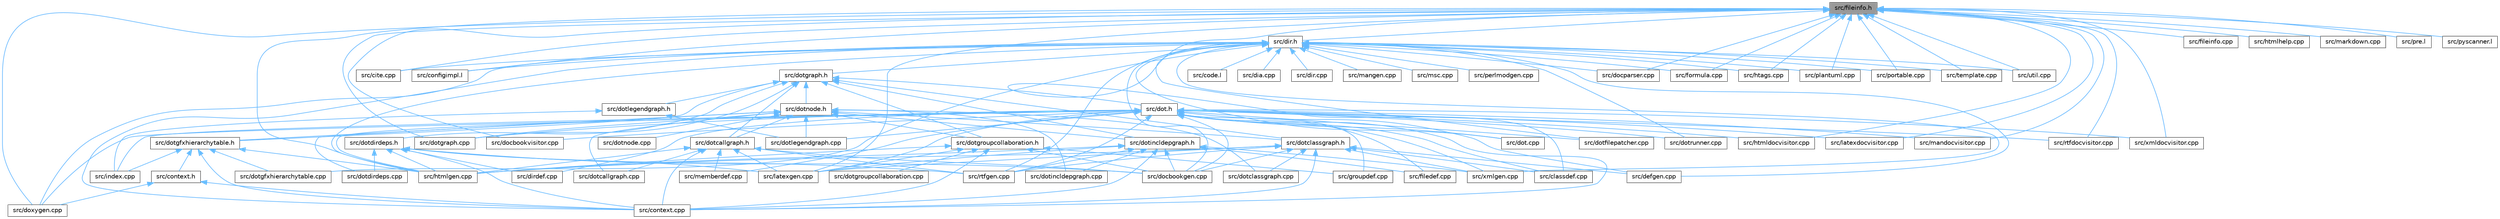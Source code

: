 digraph "src/fileinfo.h"
{
 // INTERACTIVE_SVG=YES
 // LATEX_PDF_SIZE
  bgcolor="transparent";
  edge [fontname=Helvetica,fontsize=10,labelfontname=Helvetica,labelfontsize=10];
  node [fontname=Helvetica,fontsize=10,shape=box,height=0.2,width=0.4];
  Node1 [label="src/fileinfo.h",height=0.2,width=0.4,color="gray40", fillcolor="grey60", style="filled", fontcolor="black",tooltip=" "];
  Node1 -> Node2 [dir="back",color="steelblue1",style="solid"];
  Node2 [label="src/cite.cpp",height=0.2,width=0.4,color="grey40", fillcolor="white", style="filled",URL="$d5/d0b/cite_8cpp.html",tooltip=" "];
  Node1 -> Node3 [dir="back",color="steelblue1",style="solid"];
  Node3 [label="src/classdef.cpp",height=0.2,width=0.4,color="grey40", fillcolor="white", style="filled",URL="$de/d89/classdef_8cpp.html",tooltip=" "];
  Node1 -> Node4 [dir="back",color="steelblue1",style="solid"];
  Node4 [label="src/configimpl.l",height=0.2,width=0.4,color="grey40", fillcolor="white", style="filled",URL="$d9/de3/configimpl_8l.html",tooltip=" "];
  Node1 -> Node5 [dir="back",color="steelblue1",style="solid"];
  Node5 [label="src/dir.h",height=0.2,width=0.4,color="grey40", fillcolor="white", style="filled",URL="$df/d9c/dir_8h.html",tooltip=" "];
  Node5 -> Node2 [dir="back",color="steelblue1",style="solid"];
  Node5 -> Node6 [dir="back",color="steelblue1",style="solid"];
  Node6 [label="src/code.l",height=0.2,width=0.4,color="grey40", fillcolor="white", style="filled",URL="$da/d1f/code_8l.html",tooltip=" "];
  Node5 -> Node4 [dir="back",color="steelblue1",style="solid"];
  Node5 -> Node7 [dir="back",color="steelblue1",style="solid"];
  Node7 [label="src/context.cpp",height=0.2,width=0.4,color="grey40", fillcolor="white", style="filled",URL="$db/d12/context_8cpp.html",tooltip=" "];
  Node5 -> Node8 [dir="back",color="steelblue1",style="solid"];
  Node8 [label="src/defgen.cpp",height=0.2,width=0.4,color="grey40", fillcolor="white", style="filled",URL="$d3/d17/defgen_8cpp.html",tooltip=" "];
  Node5 -> Node9 [dir="back",color="steelblue1",style="solid"];
  Node9 [label="src/dia.cpp",height=0.2,width=0.4,color="grey40", fillcolor="white", style="filled",URL="$d1/df5/dia_8cpp.html",tooltip=" "];
  Node5 -> Node10 [dir="back",color="steelblue1",style="solid"];
  Node10 [label="src/dir.cpp",height=0.2,width=0.4,color="grey40", fillcolor="white", style="filled",URL="$d3/d48/dir_8cpp.html",tooltip=" "];
  Node5 -> Node11 [dir="back",color="steelblue1",style="solid"];
  Node11 [label="src/docbookgen.cpp",height=0.2,width=0.4,color="grey40", fillcolor="white", style="filled",URL="$d8/d29/docbookgen_8cpp.html",tooltip=" "];
  Node5 -> Node12 [dir="back",color="steelblue1",style="solid"];
  Node12 [label="src/docparser.cpp",height=0.2,width=0.4,color="grey40", fillcolor="white", style="filled",URL="$da/d17/docparser_8cpp.html",tooltip=" "];
  Node5 -> Node13 [dir="back",color="steelblue1",style="solid"];
  Node13 [label="src/dot.cpp",height=0.2,width=0.4,color="grey40", fillcolor="white", style="filled",URL="$de/daa/dot_8cpp.html",tooltip=" "];
  Node5 -> Node14 [dir="back",color="steelblue1",style="solid"];
  Node14 [label="src/dotfilepatcher.cpp",height=0.2,width=0.4,color="grey40", fillcolor="white", style="filled",URL="$d9/d92/dotfilepatcher_8cpp.html",tooltip=" "];
  Node5 -> Node15 [dir="back",color="steelblue1",style="solid"];
  Node15 [label="src/dotgfxhierarchytable.cpp",height=0.2,width=0.4,color="grey40", fillcolor="white", style="filled",URL="$d4/d09/dotgfxhierarchytable_8cpp.html",tooltip=" "];
  Node5 -> Node16 [dir="back",color="steelblue1",style="solid"];
  Node16 [label="src/dotgraph.h",height=0.2,width=0.4,color="grey40", fillcolor="white", style="filled",URL="$d0/daa/dotgraph_8h.html",tooltip=" "];
  Node16 -> Node17 [dir="back",color="steelblue1",style="solid"];
  Node17 [label="src/dot.h",height=0.2,width=0.4,color="grey40", fillcolor="white", style="filled",URL="$d6/d4a/dot_8h.html",tooltip=" "];
  Node17 -> Node3 [dir="back",color="steelblue1",style="solid"];
  Node17 -> Node7 [dir="back",color="steelblue1",style="solid"];
  Node17 -> Node8 [dir="back",color="steelblue1",style="solid"];
  Node17 -> Node18 [dir="back",color="steelblue1",style="solid"];
  Node18 [label="src/dirdef.cpp",height=0.2,width=0.4,color="grey40", fillcolor="white", style="filled",URL="$d8/d52/dirdef_8cpp.html",tooltip=" "];
  Node17 -> Node11 [dir="back",color="steelblue1",style="solid"];
  Node17 -> Node19 [dir="back",color="steelblue1",style="solid"];
  Node19 [label="src/docbookvisitor.cpp",height=0.2,width=0.4,color="grey40", fillcolor="white", style="filled",URL="$dc/d05/docbookvisitor_8cpp.html",tooltip=" "];
  Node17 -> Node13 [dir="back",color="steelblue1",style="solid"];
  Node17 -> Node14 [dir="back",color="steelblue1",style="solid"];
  Node17 -> Node20 [dir="back",color="steelblue1",style="solid"];
  Node20 [label="src/dotgraph.cpp",height=0.2,width=0.4,color="grey40", fillcolor="white", style="filled",URL="$de/d45/dotgraph_8cpp.html",tooltip=" "];
  Node17 -> Node21 [dir="back",color="steelblue1",style="solid"];
  Node21 [label="src/dotlegendgraph.cpp",height=0.2,width=0.4,color="grey40", fillcolor="white", style="filled",URL="$d4/d33/dotlegendgraph_8cpp.html",tooltip=" "];
  Node17 -> Node22 [dir="back",color="steelblue1",style="solid"];
  Node22 [label="src/dotrunner.cpp",height=0.2,width=0.4,color="grey40", fillcolor="white", style="filled",URL="$d1/dfe/dotrunner_8cpp.html",tooltip=" "];
  Node17 -> Node23 [dir="back",color="steelblue1",style="solid"];
  Node23 [label="src/doxygen.cpp",height=0.2,width=0.4,color="grey40", fillcolor="white", style="filled",URL="$dc/d98/doxygen_8cpp.html",tooltip=" "];
  Node17 -> Node24 [dir="back",color="steelblue1",style="solid"];
  Node24 [label="src/filedef.cpp",height=0.2,width=0.4,color="grey40", fillcolor="white", style="filled",URL="$d6/ddc/filedef_8cpp.html",tooltip=" "];
  Node17 -> Node25 [dir="back",color="steelblue1",style="solid"];
  Node25 [label="src/groupdef.cpp",height=0.2,width=0.4,color="grey40", fillcolor="white", style="filled",URL="$d6/d42/groupdef_8cpp.html",tooltip=" "];
  Node17 -> Node26 [dir="back",color="steelblue1",style="solid"];
  Node26 [label="src/htmldocvisitor.cpp",height=0.2,width=0.4,color="grey40", fillcolor="white", style="filled",URL="$da/db0/htmldocvisitor_8cpp.html",tooltip=" "];
  Node17 -> Node27 [dir="back",color="steelblue1",style="solid"];
  Node27 [label="src/htmlgen.cpp",height=0.2,width=0.4,color="grey40", fillcolor="white", style="filled",URL="$d8/d6e/htmlgen_8cpp.html",tooltip=" "];
  Node17 -> Node28 [dir="back",color="steelblue1",style="solid"];
  Node28 [label="src/index.cpp",height=0.2,width=0.4,color="grey40", fillcolor="white", style="filled",URL="$db/d14/index_8cpp.html",tooltip="This file contains functions for the various index pages."];
  Node17 -> Node29 [dir="back",color="steelblue1",style="solid"];
  Node29 [label="src/latexdocvisitor.cpp",height=0.2,width=0.4,color="grey40", fillcolor="white", style="filled",URL="$d1/d4e/latexdocvisitor_8cpp.html",tooltip=" "];
  Node17 -> Node30 [dir="back",color="steelblue1",style="solid"];
  Node30 [label="src/latexgen.cpp",height=0.2,width=0.4,color="grey40", fillcolor="white", style="filled",URL="$d4/d42/latexgen_8cpp.html",tooltip=" "];
  Node17 -> Node31 [dir="back",color="steelblue1",style="solid"];
  Node31 [label="src/mandocvisitor.cpp",height=0.2,width=0.4,color="grey40", fillcolor="white", style="filled",URL="$d8/dde/mandocvisitor_8cpp.html",tooltip=" "];
  Node17 -> Node32 [dir="back",color="steelblue1",style="solid"];
  Node32 [label="src/memberdef.cpp",height=0.2,width=0.4,color="grey40", fillcolor="white", style="filled",URL="$d0/d72/memberdef_8cpp.html",tooltip=" "];
  Node17 -> Node33 [dir="back",color="steelblue1",style="solid"];
  Node33 [label="src/rtfdocvisitor.cpp",height=0.2,width=0.4,color="grey40", fillcolor="white", style="filled",URL="$de/d9a/rtfdocvisitor_8cpp.html",tooltip=" "];
  Node17 -> Node34 [dir="back",color="steelblue1",style="solid"];
  Node34 [label="src/rtfgen.cpp",height=0.2,width=0.4,color="grey40", fillcolor="white", style="filled",URL="$d0/d9c/rtfgen_8cpp.html",tooltip=" "];
  Node17 -> Node35 [dir="back",color="steelblue1",style="solid"];
  Node35 [label="src/xmldocvisitor.cpp",height=0.2,width=0.4,color="grey40", fillcolor="white", style="filled",URL="$dd/db6/xmldocvisitor_8cpp.html",tooltip=" "];
  Node17 -> Node36 [dir="back",color="steelblue1",style="solid"];
  Node36 [label="src/xmlgen.cpp",height=0.2,width=0.4,color="grey40", fillcolor="white", style="filled",URL="$d0/dc3/xmlgen_8cpp.html",tooltip=" "];
  Node16 -> Node37 [dir="back",color="steelblue1",style="solid"];
  Node37 [label="src/dotcallgraph.h",height=0.2,width=0.4,color="grey40", fillcolor="white", style="filled",URL="$dc/dcf/dotcallgraph_8h.html",tooltip=" "];
  Node37 -> Node7 [dir="back",color="steelblue1",style="solid"];
  Node37 -> Node11 [dir="back",color="steelblue1",style="solid"];
  Node37 -> Node38 [dir="back",color="steelblue1",style="solid"];
  Node38 [label="src/dotcallgraph.cpp",height=0.2,width=0.4,color="grey40", fillcolor="white", style="filled",URL="$d4/dd5/dotcallgraph_8cpp.html",tooltip=" "];
  Node37 -> Node27 [dir="back",color="steelblue1",style="solid"];
  Node37 -> Node30 [dir="back",color="steelblue1",style="solid"];
  Node37 -> Node32 [dir="back",color="steelblue1",style="solid"];
  Node37 -> Node34 [dir="back",color="steelblue1",style="solid"];
  Node16 -> Node39 [dir="back",color="steelblue1",style="solid"];
  Node39 [label="src/dotclassgraph.h",height=0.2,width=0.4,color="grey40", fillcolor="white", style="filled",URL="$d5/d04/dotclassgraph_8h.html",tooltip=" "];
  Node39 -> Node3 [dir="back",color="steelblue1",style="solid"];
  Node39 -> Node7 [dir="back",color="steelblue1",style="solid"];
  Node39 -> Node8 [dir="back",color="steelblue1",style="solid"];
  Node39 -> Node11 [dir="back",color="steelblue1",style="solid"];
  Node39 -> Node40 [dir="back",color="steelblue1",style="solid"];
  Node40 [label="src/dotclassgraph.cpp",height=0.2,width=0.4,color="grey40", fillcolor="white", style="filled",URL="$d4/dcd/dotclassgraph_8cpp.html",tooltip=" "];
  Node39 -> Node27 [dir="back",color="steelblue1",style="solid"];
  Node39 -> Node30 [dir="back",color="steelblue1",style="solid"];
  Node39 -> Node34 [dir="back",color="steelblue1",style="solid"];
  Node39 -> Node36 [dir="back",color="steelblue1",style="solid"];
  Node16 -> Node41 [dir="back",color="steelblue1",style="solid"];
  Node41 [label="src/dotdirdeps.h",height=0.2,width=0.4,color="grey40", fillcolor="white", style="filled",URL="$d3/dcf/dotdirdeps_8h.html",tooltip=" "];
  Node41 -> Node7 [dir="back",color="steelblue1",style="solid"];
  Node41 -> Node18 [dir="back",color="steelblue1",style="solid"];
  Node41 -> Node11 [dir="back",color="steelblue1",style="solid"];
  Node41 -> Node42 [dir="back",color="steelblue1",style="solid"];
  Node42 [label="src/dotdirdeps.cpp",height=0.2,width=0.4,color="grey40", fillcolor="white", style="filled",URL="$da/d45/dotdirdeps_8cpp.html",tooltip=" "];
  Node41 -> Node27 [dir="back",color="steelblue1",style="solid"];
  Node41 -> Node30 [dir="back",color="steelblue1",style="solid"];
  Node41 -> Node34 [dir="back",color="steelblue1",style="solid"];
  Node16 -> Node43 [dir="back",color="steelblue1",style="solid"];
  Node43 [label="src/dotgfxhierarchytable.h",height=0.2,width=0.4,color="grey40", fillcolor="white", style="filled",URL="$d2/de7/dotgfxhierarchytable_8h.html",tooltip=" "];
  Node43 -> Node7 [dir="back",color="steelblue1",style="solid"];
  Node43 -> Node44 [dir="back",color="steelblue1",style="solid"];
  Node44 [label="src/context.h",height=0.2,width=0.4,color="grey40", fillcolor="white", style="filled",URL="$dc/d1e/context_8h.html",tooltip=" "];
  Node44 -> Node7 [dir="back",color="steelblue1",style="solid"];
  Node44 -> Node23 [dir="back",color="steelblue1",style="solid"];
  Node43 -> Node15 [dir="back",color="steelblue1",style="solid"];
  Node43 -> Node27 [dir="back",color="steelblue1",style="solid"];
  Node43 -> Node28 [dir="back",color="steelblue1",style="solid"];
  Node16 -> Node20 [dir="back",color="steelblue1",style="solid"];
  Node16 -> Node45 [dir="back",color="steelblue1",style="solid"];
  Node45 [label="src/dotgroupcollaboration.h",height=0.2,width=0.4,color="grey40", fillcolor="white", style="filled",URL="$d7/d99/dotgroupcollaboration_8h.html",tooltip=" "];
  Node45 -> Node7 [dir="back",color="steelblue1",style="solid"];
  Node45 -> Node11 [dir="back",color="steelblue1",style="solid"];
  Node45 -> Node46 [dir="back",color="steelblue1",style="solid"];
  Node46 [label="src/dotgroupcollaboration.cpp",height=0.2,width=0.4,color="grey40", fillcolor="white", style="filled",URL="$d1/d86/dotgroupcollaboration_8cpp.html",tooltip=" "];
  Node45 -> Node25 [dir="back",color="steelblue1",style="solid"];
  Node45 -> Node27 [dir="back",color="steelblue1",style="solid"];
  Node45 -> Node30 [dir="back",color="steelblue1",style="solid"];
  Node16 -> Node47 [dir="back",color="steelblue1",style="solid"];
  Node47 [label="src/dotincldepgraph.h",height=0.2,width=0.4,color="grey40", fillcolor="white", style="filled",URL="$dd/d8c/dotincldepgraph_8h.html",tooltip=" "];
  Node47 -> Node7 [dir="back",color="steelblue1",style="solid"];
  Node47 -> Node11 [dir="back",color="steelblue1",style="solid"];
  Node47 -> Node48 [dir="back",color="steelblue1",style="solid"];
  Node48 [label="src/dotincldepgraph.cpp",height=0.2,width=0.4,color="grey40", fillcolor="white", style="filled",URL="$da/d57/dotincldepgraph_8cpp.html",tooltip=" "];
  Node47 -> Node24 [dir="back",color="steelblue1",style="solid"];
  Node47 -> Node27 [dir="back",color="steelblue1",style="solid"];
  Node47 -> Node30 [dir="back",color="steelblue1",style="solid"];
  Node47 -> Node34 [dir="back",color="steelblue1",style="solid"];
  Node47 -> Node36 [dir="back",color="steelblue1",style="solid"];
  Node16 -> Node49 [dir="back",color="steelblue1",style="solid"];
  Node49 [label="src/dotlegendgraph.h",height=0.2,width=0.4,color="grey40", fillcolor="white", style="filled",URL="$d5/d76/dotlegendgraph_8h.html",tooltip=" "];
  Node49 -> Node21 [dir="back",color="steelblue1",style="solid"];
  Node49 -> Node28 [dir="back",color="steelblue1",style="solid"];
  Node16 -> Node50 [dir="back",color="steelblue1",style="solid"];
  Node50 [label="src/dotnode.h",height=0.2,width=0.4,color="grey40", fillcolor="white", style="filled",URL="$d8/d3b/dotnode_8h.html",tooltip=" "];
  Node50 -> Node38 [dir="back",color="steelblue1",style="solid"];
  Node50 -> Node37 [dir="back",color="steelblue1",style="solid"];
  Node50 -> Node40 [dir="back",color="steelblue1",style="solid"];
  Node50 -> Node39 [dir="back",color="steelblue1",style="solid"];
  Node50 -> Node42 [dir="back",color="steelblue1",style="solid"];
  Node50 -> Node43 [dir="back",color="steelblue1",style="solid"];
  Node50 -> Node20 [dir="back",color="steelblue1",style="solid"];
  Node50 -> Node45 [dir="back",color="steelblue1",style="solid"];
  Node50 -> Node48 [dir="back",color="steelblue1",style="solid"];
  Node50 -> Node47 [dir="back",color="steelblue1",style="solid"];
  Node50 -> Node21 [dir="back",color="steelblue1",style="solid"];
  Node50 -> Node51 [dir="back",color="steelblue1",style="solid"];
  Node51 [label="src/dotnode.cpp",height=0.2,width=0.4,color="grey40", fillcolor="white", style="filled",URL="$df/d58/dotnode_8cpp.html",tooltip=" "];
  Node5 -> Node22 [dir="back",color="steelblue1",style="solid"];
  Node5 -> Node23 [dir="back",color="steelblue1",style="solid"];
  Node5 -> Node52 [dir="back",color="steelblue1",style="solid"];
  Node52 [label="src/formula.cpp",height=0.2,width=0.4,color="grey40", fillcolor="white", style="filled",URL="$d7/d5b/formula_8cpp.html",tooltip=" "];
  Node5 -> Node53 [dir="back",color="steelblue1",style="solid"];
  Node53 [label="src/htags.cpp",height=0.2,width=0.4,color="grey40", fillcolor="white", style="filled",URL="$d9/db7/htags_8cpp.html",tooltip=" "];
  Node5 -> Node27 [dir="back",color="steelblue1",style="solid"];
  Node5 -> Node54 [dir="back",color="steelblue1",style="solid"];
  Node54 [label="src/mangen.cpp",height=0.2,width=0.4,color="grey40", fillcolor="white", style="filled",URL="$d7/de7/mangen_8cpp.html",tooltip=" "];
  Node5 -> Node55 [dir="back",color="steelblue1",style="solid"];
  Node55 [label="src/msc.cpp",height=0.2,width=0.4,color="grey40", fillcolor="white", style="filled",URL="$db/d33/msc_8cpp.html",tooltip=" "];
  Node5 -> Node56 [dir="back",color="steelblue1",style="solid"];
  Node56 [label="src/perlmodgen.cpp",height=0.2,width=0.4,color="grey40", fillcolor="white", style="filled",URL="$de/dd0/perlmodgen_8cpp.html",tooltip=" "];
  Node5 -> Node57 [dir="back",color="steelblue1",style="solid"];
  Node57 [label="src/plantuml.cpp",height=0.2,width=0.4,color="grey40", fillcolor="white", style="filled",URL="$d7/d5b/plantuml_8cpp.html",tooltip=" "];
  Node5 -> Node58 [dir="back",color="steelblue1",style="solid"];
  Node58 [label="src/portable.cpp",height=0.2,width=0.4,color="grey40", fillcolor="white", style="filled",URL="$d0/d1c/portable_8cpp.html",tooltip=" "];
  Node5 -> Node34 [dir="back",color="steelblue1",style="solid"];
  Node5 -> Node59 [dir="back",color="steelblue1",style="solid"];
  Node59 [label="src/template.cpp",height=0.2,width=0.4,color="grey40", fillcolor="white", style="filled",URL="$df/d54/template_8cpp.html",tooltip=" "];
  Node5 -> Node60 [dir="back",color="steelblue1",style="solid"];
  Node60 [label="src/util.cpp",height=0.2,width=0.4,color="grey40", fillcolor="white", style="filled",URL="$df/d2d/util_8cpp.html",tooltip=" "];
  Node5 -> Node36 [dir="back",color="steelblue1",style="solid"];
  Node1 -> Node19 [dir="back",color="steelblue1",style="solid"];
  Node1 -> Node12 [dir="back",color="steelblue1",style="solid"];
  Node1 -> Node20 [dir="back",color="steelblue1",style="solid"];
  Node1 -> Node23 [dir="back",color="steelblue1",style="solid"];
  Node1 -> Node61 [dir="back",color="steelblue1",style="solid"];
  Node61 [label="src/fileinfo.cpp",height=0.2,width=0.4,color="grey40", fillcolor="white", style="filled",URL="$db/dbc/fileinfo_8cpp.html",tooltip=" "];
  Node1 -> Node52 [dir="back",color="steelblue1",style="solid"];
  Node1 -> Node53 [dir="back",color="steelblue1",style="solid"];
  Node1 -> Node26 [dir="back",color="steelblue1",style="solid"];
  Node1 -> Node27 [dir="back",color="steelblue1",style="solid"];
  Node1 -> Node62 [dir="back",color="steelblue1",style="solid"];
  Node62 [label="src/htmlhelp.cpp",height=0.2,width=0.4,color="grey40", fillcolor="white", style="filled",URL="$d3/d4b/htmlhelp_8cpp.html",tooltip=" "];
  Node1 -> Node29 [dir="back",color="steelblue1",style="solid"];
  Node1 -> Node30 [dir="back",color="steelblue1",style="solid"];
  Node1 -> Node31 [dir="back",color="steelblue1",style="solid"];
  Node1 -> Node63 [dir="back",color="steelblue1",style="solid"];
  Node63 [label="src/markdown.cpp",height=0.2,width=0.4,color="grey40", fillcolor="white", style="filled",URL="$de/d04/markdown_8cpp.html",tooltip=" "];
  Node1 -> Node57 [dir="back",color="steelblue1",style="solid"];
  Node1 -> Node58 [dir="back",color="steelblue1",style="solid"];
  Node1 -> Node64 [dir="back",color="steelblue1",style="solid"];
  Node64 [label="src/pre.l",height=0.2,width=0.4,color="grey40", fillcolor="white", style="filled",URL="$d0/da7/pre_8l.html",tooltip=" "];
  Node1 -> Node65 [dir="back",color="steelblue1",style="solid"];
  Node65 [label="src/pyscanner.l",height=0.2,width=0.4,color="grey40", fillcolor="white", style="filled",URL="$de/d2b/pyscanner_8l.html",tooltip=" "];
  Node1 -> Node33 [dir="back",color="steelblue1",style="solid"];
  Node1 -> Node59 [dir="back",color="steelblue1",style="solid"];
  Node1 -> Node60 [dir="back",color="steelblue1",style="solid"];
  Node1 -> Node35 [dir="back",color="steelblue1",style="solid"];
}
